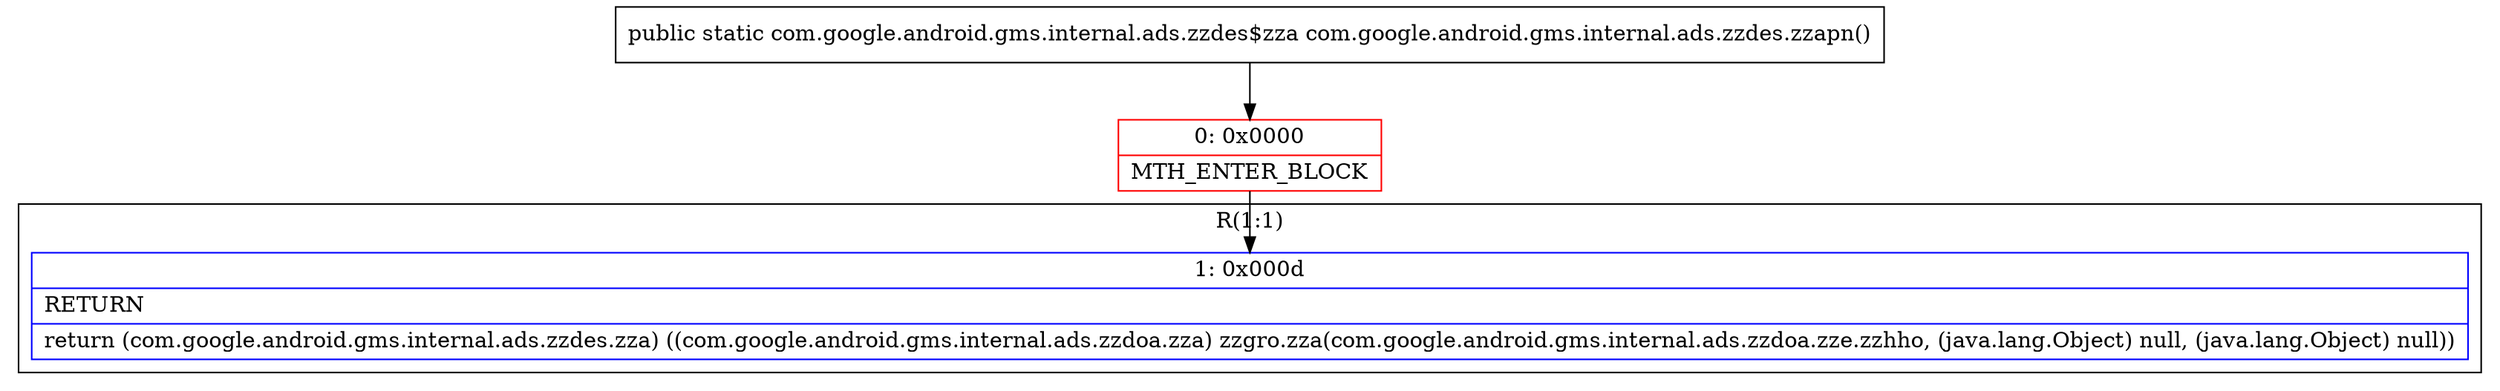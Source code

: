 digraph "CFG forcom.google.android.gms.internal.ads.zzdes.zzapn()Lcom\/google\/android\/gms\/internal\/ads\/zzdes$zza;" {
subgraph cluster_Region_216010059 {
label = "R(1:1)";
node [shape=record,color=blue];
Node_1 [shape=record,label="{1\:\ 0x000d|RETURN\l|return (com.google.android.gms.internal.ads.zzdes.zza) ((com.google.android.gms.internal.ads.zzdoa.zza) zzgro.zza(com.google.android.gms.internal.ads.zzdoa.zze.zzhho, (java.lang.Object) null, (java.lang.Object) null))\l}"];
}
Node_0 [shape=record,color=red,label="{0\:\ 0x0000|MTH_ENTER_BLOCK\l}"];
MethodNode[shape=record,label="{public static com.google.android.gms.internal.ads.zzdes$zza com.google.android.gms.internal.ads.zzdes.zzapn() }"];
MethodNode -> Node_0;
Node_0 -> Node_1;
}

